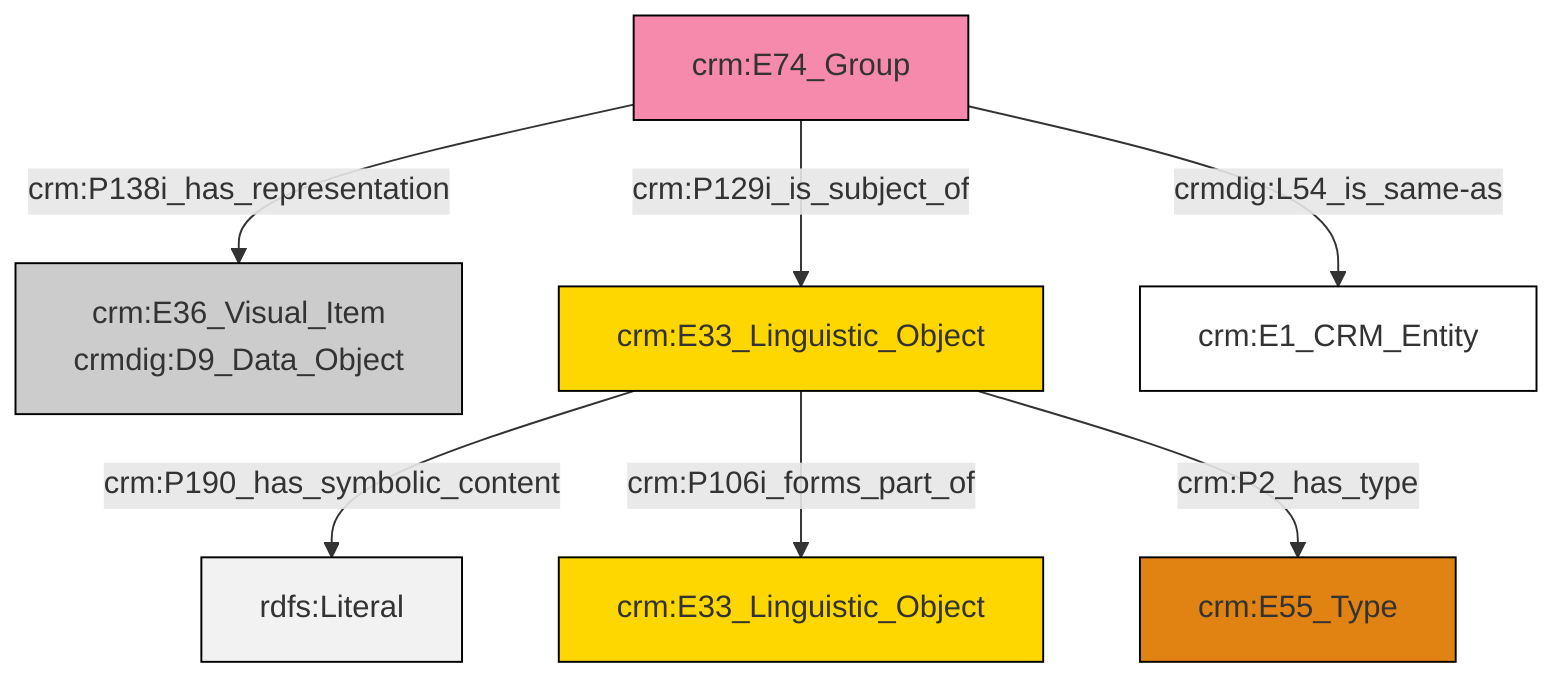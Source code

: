 graph TD
classDef Literal fill:#f2f2f2,stroke:#000000;
classDef CRM_Entity fill:#FFFFFF,stroke:#000000;
classDef Temporal_Entity fill:#00C9E6, stroke:#000000;
classDef Type fill:#E18312, stroke:#000000;
classDef Time-Span fill:#2C9C91, stroke:#000000;
classDef Appellation fill:#FFEB7F, stroke:#000000;
classDef Place fill:#008836, stroke:#000000;
classDef Persistent_Item fill:#B266B2, stroke:#000000;
classDef Conceptual_Object fill:#FFD700, stroke:#000000;
classDef Physical_Thing fill:#D2B48C, stroke:#000000;
classDef Actor fill:#f58aad, stroke:#000000;
classDef PC_Classes fill:#4ce600, stroke:#000000;
classDef Multi fill:#cccccc,stroke:#000000;

0["crm:E74_Group"]:::Actor -->|crm:P138i_has_representation| 1["crm:E36_Visual_Item<br>crmdig:D9_Data_Object"]:::Multi
0["crm:E74_Group"]:::Actor -->|crmdig:L54_is_same-as| 8["crm:E1_CRM_Entity"]:::CRM_Entity
4["crm:E33_Linguistic_Object"]:::Conceptual_Object -->|crm:P190_has_symbolic_content| 10[rdfs:Literal]:::Literal
4["crm:E33_Linguistic_Object"]:::Conceptual_Object -->|crm:P106i_forms_part_of| 6["crm:E33_Linguistic_Object"]:::Conceptual_Object
4["crm:E33_Linguistic_Object"]:::Conceptual_Object -->|crm:P2_has_type| 2["crm:E55_Type"]:::Type
0["crm:E74_Group"]:::Actor -->|crm:P129i_is_subject_of| 4["crm:E33_Linguistic_Object"]:::Conceptual_Object
